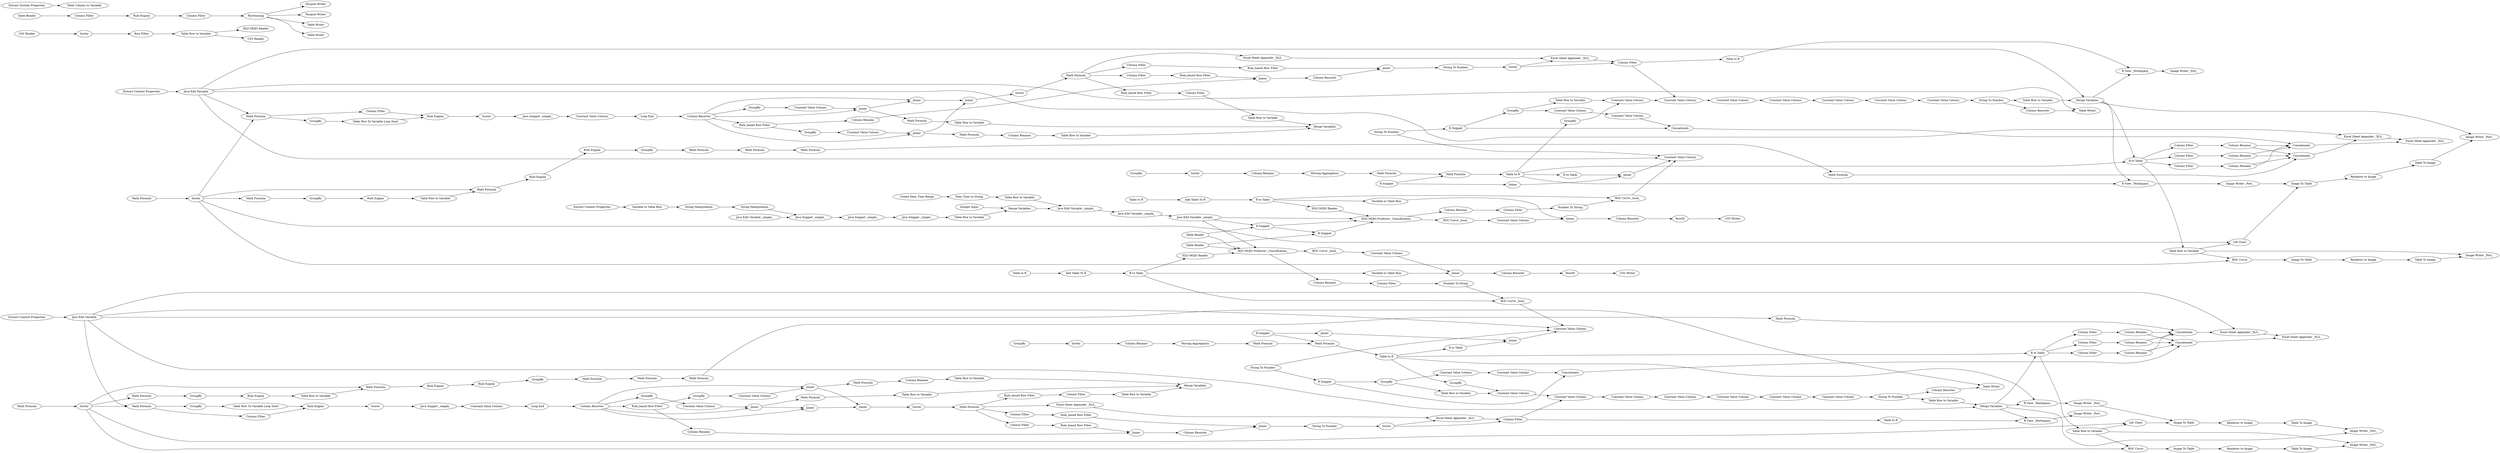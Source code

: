 digraph {
	"-2801992061465022944_281" [label="Constant Value Column"]
	"-7704749601118793519_288" [label="Column Filter"]
	"3506642840282491037_329" [label="Table Row to Variable"]
	"-8501202860466172455_266" [label="Column Rename"]
	"3506642840282491037_334" [label="Excel Sheet Appender _XLS_"]
	"-8501202860466172455_433" [label="Table Row to Variable"]
	"2946331360393798560_82" [label=RowID]
	"-3251805845436048269_229" [label=Joiner]
	"-2801992061465022944_432" [label="Excel Sheet Appender _XLS_"]
	"-2801992061465022944_428" [label="Table Row to Variable"]
	"-8501202860466172455_260" [label=GroupBy]
	"8450003606864099018_473" [label="H2O MOJO Reader"]
	"-8501202860466172455_265" [label="Column Filter"]
	"-8501202860466172455_428" [label="Table Row to Variable"]
	"-8958027007075052110_478" [label="R to Table"]
	"3506642840282491037_298" [label=GroupBy]
	"-8501202860466172455_218" [label="Java Edit Variable"]
	"-7704749601118793519_286" [label="Table Row To Variable Loop Start"]
	"-8501202860466172455_431" [label="Excel Sheet Appender _XLS_"]
	"-2801992061465022944_427" [label="Table Row to Variable"]
	"-8501202860466172455_305" [label="Constant Value Column"]
	"-2224689117754928758_224" [label="Math Formula"]
	"-8501202860466172455_129" [label=Sorter]
	"-8501202860466172455_217" [label="Extract Context Properties"]
	"3506642840282491037_330" [label="Table Row to Variable"]
	"8450003606864099018_472" [label="Table Row to Variable"]
	"-8501202860466172455_236" [label="Math Formula"]
	"-2303279417313783169_69" [label="Parquet Writer"]
	"3506642840282491037_301" [label=Joiner]
	"-2801992061465022944_219" [label="R Snippet"]
	"-7704749601118793519_318" [label="Constant Value Column"]
	"-8501202860466172455_299" [label="Constant Value Column"]
	"-2801992061465022944_249" [label=GroupBy]
	"-8501202860466172455_303" [label="R View _Workspace_"]
	"-7704749601118793519_305" [label="Column Filter"]
	"-2801992061465022944_423" [label="Column Resorter"]
	"-2224689117754928758_222" [label="Moving Aggregation"]
	"3506642840282491037_287" [label="Rule Engine"]
	"-8501202860466172455_267" [label="Column Rename"]
	"-8501202860466172455_423" [label="Column Resorter"]
	"-2801992061465022944_305" [label="Constant Value Column"]
	"-2801992061465022944_174" [label="Table Writer"]
	"3392373713675920894_54" [label="Java Snippet _simple_"]
	"-8501202860466172455_241" [label="Image To Table"]
	"-8501202860466172455_254" [label="Math Formula"]
	"2946331360393798560_75" [label="H2O MOJO Reader"]
	"-2801992061465022944_425" [label=Concatenate]
	"-8501202860466172455_281" [label="Constant Value Column"]
	"2946331360393798560_478" [label="R to Table"]
	"-2801992061465022944_426" [label="String To Number"]
	"-8501202860466172455_149" [label="ROC Curve _local_"]
	"-2801992061465022944_257" [label="Math Formula"]
	"-2801992061465022944_232" [label="Merge Variables"]
	"-8958027007075052110_79" [label=Joiner]
	"-2224689117754928758_221" [label=Sorter]
	"-2303279417313783169_74" [label="Column Filter"]
	"-2801992061465022944_245" [label="Renderer to Image"]
	"-2801992061465022944_256" [label="Math Formula"]
	"-7704749601118793519_330" [label="Table Row to Variable"]
	"2946331360393798560_469" [label="ROC Curve _local_"]
	"-2801992061465022944_279" [label="Constant Value Column"]
	"2946331360393798560_79" [label=Joiner]
	"-8501202860466172455_180" [label=GroupBy]
	"3506642840282491037_311" [label="Column Filter"]
	"-8501202860466172455_275" [label=GroupBy]
	"-2224689117754928758_230" [label="R to Table"]
	"-7704749601118793519_326" [label="Column Rename"]
	"3506642840282491037_327" [label=Joiner]
	"-2801992061465022944_254" [label="Math Formula"]
	"-7704749601118793519_299" [label="Constant Value Column"]
	"-8958027007075052110_470" [label="Number To String"]
	"8450003606864099018_394" [label="Java Edit Variable _simple_"]
	"-8958027007075052110_81" [label="Column Resorter"]
	"3506642840282491037_299" [label="Constant Value Column"]
	"3506642840282491037_331" [label="Table Row to Variable"]
	"-2801992061465022944_266" [label="Column Rename"]
	"-8958027007075052110_469" [label="ROC Curve _local_"]
	"-8501202860466172455_429" [label="String To Number"]
	"-2303279417313783169_70" [label="Parquet Writer"]
	"-2801992061465022944_255" [label="Math Formula"]
	"-2801992061465022944_304" [label="Image Writer _Port_"]
	"-2801992061465022944_261" [label="Rule Engine"]
	"-8958027007075052110_465" [label="Column Filter"]
	"-3251805845436048269_220" [label=GroupBy]
	"-8501202860466172455_302" [label="Constant Value Column"]
	"3506642840282491037_283" [label="Math Formula"]
	"2946331360393798560_80" [label="Constant Value Column"]
	"3506642840282491037_229" [label="Java Snippet _simple_"]
	"-2224689117754928758_169" [label="Constant Value Column"]
	"-2801992061465022944_267" [label="Column Rename"]
	"-8501202860466172455_263" [label="Column Filter"]
	"-2801992061465022944_237" [label="R to Table"]
	"8450003606864099018_6" [label="Create Date_Time Range"]
	"-7704749601118793519_295" [label=Sorter]
	"-2801992061465022944_252" [label="Rule Engine"]
	"3506642840282491037_295" [label=Sorter]
	"8450003606864099018_497" [label="Java Edit Variable _simple_"]
	"3506642840282491037_289" [label=Scorer]
	"3392373713675920894_52" [label="Java Snippet _simple_"]
	"-7704749601118793519_329" [label="Table Row to Variable"]
	"-2801992061465022944_127" [label="Image Writer _Port_"]
	"3506642840282491037_321" [label=Joiner]
	"-7704749601118793519_334" [label="Excel Sheet Appender _XLS_"]
	"-2224689117754928758_170" [label=Joiner]
	"-2801992061465022944_241" [label="Image To Table"]
	"3506642840282491037_326" [label="Column Rename"]
	"3392373713675920894_46" [label="Java Snippet _simple_"]
	"2946331360393798560_467" [label="H2O MOJO Predictor _Classification_"]
	"-8501202860466172455_248" [label="Math Formula"]
	"2946331360393798560_88" [label="Column Rename"]
	"-2801992061465022944_263" [label="Column Filter"]
	"8450003606864099018_26" [label="Table Row to Variable"]
	"-8501202860466172455_255" [label="Math Formula"]
	"-7704749601118793519_315" [label=Sorter]
	"-2801992061465022944_240" [label="Image Writer _Port_"]
	"3506642840282491037_303" [label="Math Formula"]
	"-8501202860466172455_432" [label="Excel Sheet Appender _XLS_"]
	"-8958027007075052110_82" [label=RowID]
	"2946331360393798560_85" [label="CSV Writer"]
	"-7704749601118793519_303" [label="Math Formula"]
	"-2224689117754928758_223" [label="Column Rename"]
	"3506642840282491037_312" [label=Joiner]
	"-7704749601118793519_289" [label=Scorer]
	"-2801992061465022944_264" [label="Column Filter"]
	"-7704749601118793519_304" [label="Rule_based Row Filter"]
	"3506642840282491037_308" [label="Rule_based Row Filter"]
	"-2801992061465022944_243" [label="Table To Image"]
	"-2801992061465022944_253" [label="Rule Engine"]
	"3506642840282491037_291" [label="Constant Value Column"]
	"-8501202860466172455_257" [label="Math Formula"]
	"8450003606864099018_392" [label="R Snippet"]
	"2946331360393798560_470" [label="Number To String"]
	"-2801992061465022944_277" [label="Constant Value Column"]
	"8450003606864099018_64" [label="Table Reader"]
	"-3251805845436048269_225" [label="Math Formula"]
	"-8501202860466172455_252" [label="Rule Engine"]
	"-2801992061465022944_242" [label="Renderer to Image"]
	"-2303279417313783169_64" [label="Table Writer"]
	"-8501202860466172455_240" [label="Image Writer _Port_"]
	"3392373713675920894_7" [label="Extract System Properties"]
	"3506642840282491037_328" [label="Column Resorter"]
	"-8501202860466172455_278" [label=Concatenate]
	"-8501202860466172455_127" [label="Image Writer _Port_"]
	"-8501202860466172455_268" [label="Column Rename"]
	"-2224689117754928758_225" [label="Math Formula"]
	"3506642840282491037_319" [label=Joiner]
	"-8958027007075052110_75" [label="H2O MOJO Reader"]
	"-7704749601118793519_317" [label="Column Filter"]
	"-8958027007075052110_476" [label="Add Table To R"]
	"3506642840282491037_305" [label="Column Filter"]
	"-3251805845436048269_230" [label="R to Table"]
	"-7704749601118793519_293" [label="Column Resorter"]
	"-2801992061465022944_431" [label="Excel Sheet Appender _XLS_"]
	"3506642840282491037_297" [label="Math Formula"]
	"-2801992061465022944_302" [label="Constant Value Column"]
	"-2801992061465022944_429" [label="String To Number"]
	"3506642840282491037_325" [label="Column Rename"]
	"-8501202860466172455_253" [label="Rule Engine"]
	"-7704749601118793519_310" [label="Rule_based Row Filter"]
	"3506642840282491037_304" [label="Rule_based Row Filter"]
	"3506642840282491037_309" [label="Column Filter"]
	"2946331360393798560_477" [label="Table to R"]
	"-2801992061465022944_300" [label="Constant Value Column"]
	"-8501202860466172455_277" [label="Constant Value Column"]
	"3506642840282491037_333" [label="Excel Sheet Appender _XLS_"]
	"-7704749601118793519_283" [label="Math Formula"]
	"-2801992061465022944_434" [label=Concatenate]
	"-2801992061465022944_129" [label=Sorter]
	"-8958027007075052110_477" [label="Table to R"]
	"3506642840282491037_323" [label="Math Formula"]
	"-3251805845436048269_222" [label="Moving Aggregation"]
	"-2303279417313783169_73" [label="Rule Engine"]
	"-2801992061465022944_180" [label=GroupBy]
	"-8501202860466172455_300" [label="Constant Value Column"]
	"8450003606864099018_391" [label="R Snippet"]
	"-2303279417313783169_65" [label="Table Writer"]
	"8450003606864099018_71" [label="Merge Variables"]
	"-3251805845436048269_170" [label=Joiner]
	"3506642840282491037_322" [label="Rule_based Row Filter"]
	"8450003606864099018_86" [label="CSV Reader"]
	"-2801992061465022944_247" [label="ROC Curve"]
	"3392373713675920894_48" [label="String Manipulation"]
	"3506642840282491037_317" [label="Column Filter"]
	"-7704749601118793519_320" [label=GroupBy]
	"-8958027007075052110_73" [label="Variable to Table Row"]
	"-8501202860466172455_425" [label=Concatenate]
	"-8958027007075052110_88" [label="Column Rename"]
	"8450003606864099018_63" [label="Table Reader"]
	"-7704749601118793519_301" [label=Joiner]
	"3392373713675920894_3" [label="Extract Context Properties"]
	"-3251805845436048269_221" [label=Sorter]
	"3506642840282491037_286" [label="Table Row To Variable Loop Start"]
	"-7704749601118793519_328" [label="Column Resorter"]
	"-2801992061465022944_430" [label="Table Row to Variable"]
	"-2801992061465022944_278" [label=Concatenate]
	"-3251805845436048269_219" [label="R Snippet"]
	"-8501202860466172455_426" [label="String To Number"]
	"-3251805845436048269_224" [label="Math Formula"]
	"3506642840282491037_285" [label=GroupBy]
	"-2224689117754928758_219" [label="R Snippet"]
	"-8501202860466172455_264" [label="Column Filter"]
	"-8501202860466172455_245" [label="Renderer to Image"]
	"-7704749601118793519_322" [label="Rule_based Row Filter"]
	"-7704749601118793519_308" [label="Rule_based Row Filter"]
	"-8501202860466172455_249" [label=GroupBy]
	"-7704749601118793519_287" [label="Rule Engine"]
	"-2801992061465022944_236" [label="Math Formula"]
	"3506642840282491037_315" [label=Sorter]
	"-8501202860466172455_430" [label="Table Row to Variable"]
	"-2801992061465022944_303" [label="R View _Workspace_"]
	"-2801992061465022944_260" [label=GroupBy]
	"-8501202860466172455_219" [label="R Snippet"]
	"2946331360393798560_73" [label="Variable to Table Row"]
	"-2303279417313783169_71" [label="Table Reader"]
	"-8501202860466172455_279" [label="Constant Value Column"]
	"-7704749601118793519_300" [label=Joiner]
	"-8501202860466172455_228" [label="R View _Workspace_"]
	"3392373713675920894_47" [label="String Manipulation"]
	"3506642840282491037_293" [label="Column Resorter"]
	"-8501202860466172455_247" [label="ROC Curve"]
	"-7704749601118793519_292" [label="Loop End"]
	"-2801992061465022944_248" [label="Math Formula"]
	"-8501202860466172455_427" [label="Table Row to Variable"]
	"-2801992061465022944_149" [label="ROC Curve _local_"]
	"-8501202860466172455_306" [label="Constant Value Column"]
	"-8501202860466172455_246" [label="Table To Image"]
	"-8501202860466172455_227" [label="Table to R"]
	"-7704749601118793519_333" [label="Excel Sheet Appender _XLS_"]
	"-2801992061465022944_228" [label="R View _Workspace_"]
	"-8501202860466172455_301" [label="Constant Value Column"]
	"3392373713675920894_53" [label="Table Row to Variable"]
	"-7704749601118793519_298" [label=GroupBy]
	"-2801992061465022944_244" [label="Image To Table"]
	"3506642840282491037_320" [label=GroupBy]
	"-2801992061465022944_218" [label="Java Edit Variable"]
	"-8501202860466172455_232" [label="Merge Variables"]
	"-2801992061465022944_433" [label="Table Row to Variable"]
	"-8958027007075052110_80" [label="Constant Value Column"]
	"-2801992061465022944_306" [label="Constant Value Column"]
	"-8501202860466172455_261" [label="Rule Engine"]
	"3506642840282491037_332" [label="String To Number"]
	"3392373713675920894_51" [label="Table Column to Variable"]
	"-2801992061465022944_268" [label="Column Rename"]
	"-8501202860466172455_434" [label=Concatenate]
	"8450003606864099018_25" [label="Date_Time to String"]
	"-2801992061465022944_146" [label="Image Writer _Port_"]
	"-7704749601118793519_307" [label="Merge Variables"]
	"-2801992061465022944_143" [label="Lift Chart"]
	"8450003606864099018_87" [label=Sorter]
	"-7704749601118793519_309" [label="Column Filter"]
	"-7704749601118793519_332" [label="String To Number"]
	"-7704749601118793519_291" [label="Constant Value Column"]
	"-8501202860466172455_243" [label="Table To Image"]
	"3392373713675920894_55" [label="Java Edit Variable _simple_"]
	"-2801992061465022944_301" [label="Constant Value Column"]
	"3506642840282491037_307" [label="Merge Variables"]
	"-3251805845436048269_223" [label="Column Rename"]
	"-7704749601118793519_285" [label=GroupBy]
	"-2303279417313783169_67" [label=Partitioning]
	"-8501202860466172455_146" [label="Image Writer _Port_"]
	"-2224689117754928758_229" [label=Joiner]
	"-2224689117754928758_220" [label=GroupBy]
	"-7704749601118793519_311" [label="Column Filter"]
	"-7704749601118793519_325" [label="Column Rename"]
	"-7704749601118793519_312" [label=Joiner]
	"-2801992061465022944_227" [label="Table to R"]
	"-8958027007075052110_85" [label="CSV Writer"]
	"-3251805845436048269_169" [label="Constant Value Column"]
	"3392373713675920894_50" [label="Variable to Table Row"]
	"-2224689117754928758_227" [label="Table to R"]
	"-2801992061465022944_265" [label="Column Filter"]
	"8450003606864099018_471" [label="Row Filter"]
	"-8501202860466172455_242" [label="Renderer to Image"]
	"-8501202860466172455_237" [label="R to Table"]
	"-3251805845436048269_227" [label="Table to R"]
	"-7704749601118793519_297" [label="Math Formula"]
	"-7704749601118793519_321" [label=Joiner]
	"8450003606864099018_474" [label="CSV Reader"]
	"-2801992061465022944_299" [label="Constant Value Column"]
	"-7704749601118793519_327" [label=Joiner]
	"-2801992061465022944_275" [label=GroupBy]
	"-2303279417313783169_72" [label="Column Filter"]
	"-8958027007075052110_467" [label="H2O MOJO Predictor _Classification_"]
	"3506642840282491037_310" [label="Rule_based Row Filter"]
	"3506642840282491037_292" [label="Loop End"]
	"3506642840282491037_318" [label="Constant Value Column"]
	"2946331360393798560_476" [label="Add Table To R"]
	"-2801992061465022944_258" [label="Math Formula"]
	"3506642840282491037_288" [label="Column Filter"]
	"3506642840282491037_300" [label=Joiner]
	"-8501202860466172455_244" [label="Image To Table"]
	"-8501202860466172455_258" [label="Math Formula"]
	"-8501202860466172455_256" [label="Math Formula"]
	"-8501202860466172455_143" [label="Lift Chart"]
	"-7704749601118793519_319" [label=Joiner]
	"-7704749601118793519_323" [label="Math Formula"]
	"-7704749601118793519_331" [label="Table Row to Variable"]
	"2946331360393798560_81" [label="Column Resorter"]
	"-2801992061465022944_217" [label="Extract Context Properties"]
	"2946331360393798560_465" [label="Column Filter"]
	"8450003606864099018_498" [label="Java Edit Variable _simple_"]
	"-8501202860466172455_304" [label="Image Writer _Port_"]
	"-7704749601118793519_229" [label="Java Snippet _simple_"]
	"8450003606864099018_67" [label="Integer Input"]
	"-8501202860466172455_174" [label="Table Writer"]
	"-2801992061465022944_246" [label="Table To Image"]
	"3392373713675920894_50" -> "3392373713675920894_48"
	"-7704749601118793519_298" -> "-7704749601118793519_299"
	"8450003606864099018_472" -> "8450003606864099018_474"
	"-3251805845436048269_229" -> "-3251805845436048269_169"
	"-8501202860466172455_232" -> "-8501202860466172455_303"
	"3392373713675920894_46" -> "3392373713675920894_52"
	"-8958027007075052110_82" -> "-8958027007075052110_85"
	"-2801992061465022944_267" -> "-2801992061465022944_425"
	"-2801992061465022944_430" -> "-2801992061465022944_240"
	"-7704749601118793519_304" -> "-7704749601118793519_305"
	"3506642840282491037_334" -> "3506642840282491037_333"
	"3506642840282491037_287" -> "3506642840282491037_289"
	"3392373713675920894_53" -> "8450003606864099018_71"
	"-7704749601118793519_293" -> "-7704749601118793519_298"
	"-2303279417313783169_67" -> "-2303279417313783169_64"
	"-7704749601118793519_319" -> "-7704749601118793519_321"
	"3506642840282491037_315" -> "3506642840282491037_333"
	"3392373713675920894_47" -> "3392373713675920894_46"
	"-7704749601118793519_315" -> "-7704749601118793519_333"
	"3506642840282491037_315" -> "3506642840282491037_317"
	"-7704749601118793519_293" -> "-7704749601118793519_319"
	"-8501202860466172455_299" -> "-8501202860466172455_300"
	"-7704749601118793519_315" -> "-7704749601118793519_317"
	"-8501202860466172455_129" -> "-8501202860466172455_258"
	"-7704749601118793519_317" -> "-2801992061465022944_299"
	"8450003606864099018_64" -> "8450003606864099018_392"
	"-7704749601118793519_293" -> "-7704749601118793519_322"
	"3506642840282491037_331" -> "3506642840282491037_307"
	"8450003606864099018_64" -> "-8958027007075052110_467"
	"3506642840282491037_323" -> "3506642840282491037_325"
	"3392373713675920894_54" -> "3392373713675920894_53"
	"-7704749601118793519_301" -> "-7704749601118793519_300"
	"-3251805845436048269_227" -> "-8501202860466172455_228"
	"-8501202860466172455_248" -> "-8501202860466172455_252"
	"3506642840282491037_283" -> "3506642840282491037_288"
	"-2801992061465022944_252" -> "-2801992061465022944_253"
	"2946331360393798560_73" -> "2946331360393798560_79"
	"-7704749601118793519_312" -> "-7704749601118793519_332"
	"8450003606864099018_497" -> "-8958027007075052110_467"
	"-2801992061465022944_263" -> "-2801992061465022944_267"
	"-8501202860466172455_261" -> "-8501202860466172455_427"
	"-2303279417313783169_72" -> "-2303279417313783169_73"
	"-8501202860466172455_305" -> "-8501202860466172455_306"
	"8450003606864099018_63" -> "8450003606864099018_391"
	"-7704749601118793519_297" -> "-7704749601118793519_311"
	"-2801992061465022944_228" -> "-2801992061465022944_127"
	"8450003606864099018_25" -> "8450003606864099018_26"
	"3506642840282491037_312" -> "3506642840282491037_332"
	"-2801992061465022944_129" -> "-2801992061465022944_248"
	"-8958027007075052110_88" -> "-8958027007075052110_465"
	"-8501202860466172455_218" -> "-3251805845436048269_169"
	"-8501202860466172455_430" -> "-8501202860466172455_247"
	"-8958027007075052110_465" -> "-8958027007075052110_470"
	"-8501202860466172455_265" -> "-8501202860466172455_266"
	"-2801992061465022944_237" -> "-2801992061465022944_430"
	"-8501202860466172455_258" -> "-8501202860466172455_260"
	"-8501202860466172455_303" -> "-8501202860466172455_304"
	"-2801992061465022944_266" -> "-2801992061465022944_425"
	"-8958027007075052110_81" -> "-8958027007075052110_82"
	"-2801992061465022944_433" -> "-2801992061465022944_281"
	"3392373713675920894_52" -> "3392373713675920894_54"
	"-2303279417313783169_74" -> "-2303279417313783169_67"
	"-7704749601118793519_309" -> "-7704749601118793519_308"
	"-2224689117754928758_229" -> "-2224689117754928758_169"
	"-8501202860466172455_241" -> "-8501202860466172455_242"
	"-8501202860466172455_127" -> "-8501202860466172455_244"
	"-7704749601118793519_229" -> "-7704749601118793519_291"
	"-7704749601118793519_288" -> "-7704749601118793519_287"
	"-7704749601118793519_322" -> "-7704749601118793519_326"
	"-8501202860466172455_228" -> "-8501202860466172455_127"
	"-2801992061465022944_258" -> "-2801992061465022944_260"
	"-2801992061465022944_261" -> "-2801992061465022944_427"
	"3506642840282491037_332" -> "3506642840282491037_315"
	"-8501202860466172455_426" -> "-3251805845436048269_169"
	"3392373713675920894_3" -> "3392373713675920894_50"
	"-8501202860466172455_245" -> "-8501202860466172455_246"
	"-2801992061465022944_219" -> "-2801992061465022944_278"
	"-2801992061465022944_253" -> "-2801992061465022944_249"
	"-2224689117754928758_225" -> "-2224689117754928758_227"
	"-8501202860466172455_263" -> "-8501202860466172455_267"
	"-2801992061465022944_306" -> "-2801992061465022944_301"
	"8450003606864099018_394" -> "8450003606864099018_498"
	"-2801992061465022944_277" -> "-2801992061465022944_278"
	"-2801992061465022944_143" -> "-2801992061465022944_244"
	"3506642840282491037_297" -> "3506642840282491037_334"
	"-2801992061465022944_237" -> "-2801992061465022944_264"
	"-2801992061465022944_430" -> "-2801992061465022944_247"
	"3506642840282491037_285" -> "3506642840282491037_286"
	"-2801992061465022944_227" -> "-2801992061465022944_303"
	"-8501202860466172455_219" -> "-8501202860466172455_278"
	"-2801992061465022944_264" -> "-2801992061465022944_268"
	"3506642840282491037_288" -> "3506642840282491037_287"
	"-2801992061465022944_236" -> "-2801992061465022944_129"
	"-2801992061465022944_129" -> "-7704749601118793519_283"
	"-8501202860466172455_143" -> "-8501202860466172455_244"
	"3506642840282491037_304" -> "3506642840282491037_305"
	"-8958027007075052110_478" -> "-2801992061465022944_149"
	"-8958027007075052110_73" -> "-8958027007075052110_79"
	"-7704749601118793519_301" -> "-7704749601118793519_303"
	"-2224689117754928758_227" -> "-2801992061465022944_228"
	"-8958027007075052110_80" -> "-8958027007075052110_79"
	"-3251805845436048269_227" -> "-8501202860466172455_237"
	"-8501202860466172455_301" -> "-8501202860466172455_302"
	"3506642840282491037_283" -> "3506642840282491037_285"
	"-7704749601118793519_289" -> "-7704749601118793519_229"
	"3506642840282491037_333" -> "3506642840282491037_317"
	"8450003606864099018_471" -> "8450003606864099018_472"
	"-8958027007075052110_477" -> "-8958027007075052110_476"
	"8450003606864099018_391" -> "8450003606864099018_392"
	"-2801992061465022944_266" -> "-2801992061465022944_434"
	"-2801992061465022944_430" -> "-2801992061465022944_143"
	"-2801992061465022944_428" -> "-2801992061465022944_232"
	"-7704749601118793519_286" -> "-7704749601118793519_287"
	"3506642840282491037_297" -> "3506642840282491037_309"
	"-8958027007075052110_79" -> "-8958027007075052110_81"
	"2946331360393798560_469" -> "2946331360393798560_80"
	"-7704749601118793519_326" -> "-7704749601118793519_327"
	"3506642840282491037_321" -> "3506642840282491037_295"
	"-2801992061465022944_248" -> "-2801992061465022944_252"
	"-8501202860466172455_249" -> "-8501202860466172455_255"
	"-2801992061465022944_218" -> "-7704749601118793519_283"
	"-2801992061465022944_218" -> "-2224689117754928758_169"
	"-2801992061465022944_423" -> "-2801992061465022944_174"
	"3506642840282491037_309" -> "3506642840282491037_308"
	"-2224689117754928758_220" -> "-2224689117754928758_221"
	"-2801992061465022944_260" -> "-2801992061465022944_261"
	"-2801992061465022944_434" -> "-2801992061465022944_431"
	"-7704749601118793519_329" -> "-7704749601118793519_307"
	"-3251805845436048269_223" -> "-3251805845436048269_222"
	"-7704749601118793519_292" -> "-7704749601118793519_293"
	"-8958027007075052110_469" -> "-8958027007075052110_80"
	"-2801992061465022944_268" -> "-2801992061465022944_425"
	"-8501202860466172455_266" -> "-8501202860466172455_425"
	"-7704749601118793519_305" -> "-7704749601118793519_330"
	"-2801992061465022944_302" -> "-2801992061465022944_429"
	"-8501202860466172455_264" -> "-8501202860466172455_268"
	"-7704749601118793519_287" -> "-7704749601118793519_289"
	"2946331360393798560_478" -> "2946331360393798560_73"
	"-2801992061465022944_257" -> "-2801992061465022944_434"
	"3506642840282491037_319" -> "3506642840282491037_321"
	"-7704749601118793519_332" -> "-7704749601118793519_315"
	"2946331360393798560_476" -> "2946331360393798560_478"
	"-8501202860466172455_252" -> "-8501202860466172455_253"
	"3506642840282491037_329" -> "3506642840282491037_307"
	"8450003606864099018_86" -> "8450003606864099018_87"
	"-8501202860466172455_219" -> "-8501202860466172455_275"
	"3506642840282491037_326" -> "3506642840282491037_327"
	"-8501202860466172455_236" -> "-8501202860466172455_129"
	"2946331360393798560_88" -> "2946331360393798560_465"
	"3506642840282491037_320" -> "3506642840282491037_318"
	"-8501202860466172455_237" -> "-8501202860466172455_264"
	"3506642840282491037_330" -> "3506642840282491037_307"
	"-8501202860466172455_268" -> "-8501202860466172455_425"
	"-8501202860466172455_429" -> "-8501202860466172455_423"
	"-7704749601118793519_303" -> "-7704749601118793519_329"
	"-7704749601118793519_320" -> "-7704749601118793519_318"
	"-7704749601118793519_323" -> "-7704749601118793519_325"
	"-8501202860466172455_218" -> "-8501202860466172455_431"
	"-8958027007075052110_467" -> "-8958027007075052110_88"
	"-8501202860466172455_257" -> "-8501202860466172455_434"
	"-2224689117754928758_219" -> "-2224689117754928758_170"
	"-2224689117754928758_227" -> "-2801992061465022944_237"
	"-8501202860466172455_253" -> "-8501202860466172455_249"
	"-8501202860466172455_218" -> "-8501202860466172455_232"
	"-2801992061465022944_267" -> "-2801992061465022944_434"
	"-2801992061465022944_275" -> "-2801992061465022944_433"
	"3392373713675920894_7" -> "3392373713675920894_51"
	"2946331360393798560_467" -> "2946331360393798560_469"
	"-8501202860466172455_217" -> "-8501202860466172455_218"
	"-2801992061465022944_232" -> "-2801992061465022944_228"
	"-3251805845436048269_220" -> "-3251805845436048269_221"
	"-8501202860466172455_129" -> "3506642840282491037_283"
	"-3251805845436048269_225" -> "-3251805845436048269_227"
	"2946331360393798560_467" -> "2946331360393798560_88"
	"8450003606864099018_26" -> "8450003606864099018_394"
	"-7704749601118793519_317" -> "-2801992061465022944_227"
	"3506642840282491037_310" -> "3506642840282491037_327"
	"2946331360393798560_478" -> "-8501202860466172455_149"
	"-8501202860466172455_255" -> "-8501202860466172455_254"
	"8450003606864099018_498" -> "8450003606864099018_497"
	"-8501202860466172455_129" -> "-8501202860466172455_143"
	"-2801992061465022944_218" -> "-2801992061465022944_431"
	"-7704749601118793519_295" -> "-7704749601118793519_297"
	"-7704749601118793519_310" -> "-7704749601118793519_327"
	"-2224689117754928758_170" -> "-2224689117754928758_229"
	"8450003606864099018_472" -> "8450003606864099018_473"
	"-8958027007075052110_476" -> "-8958027007075052110_478"
	"-2224689117754928758_227" -> "-2224689117754928758_230"
	"-8501202860466172455_254" -> "-8501202860466172455_256"
	"-7704749601118793519_297" -> "-7704749601118793519_334"
	"-3251805845436048269_227" -> "-8501202860466172455_180"
	"3506642840282491037_293" -> "3506642840282491037_298"
	"-2801992061465022944_180" -> "-2801992061465022944_281"
	"-8501202860466172455_266" -> "-8501202860466172455_434"
	"-8501202860466172455_433" -> "-8501202860466172455_281"
	"3506642840282491037_311" -> "3506642840282491037_310"
	"-8501202860466172455_277" -> "-8501202860466172455_278"
	"-2801992061465022944_247" -> "-2801992061465022944_241"
	"-2801992061465022944_218" -> "-2801992061465022944_174"
	"2946331360393798560_470" -> "-8501202860466172455_149"
	"-8501202860466172455_227" -> "-8501202860466172455_303"
	"3506642840282491037_297" -> "3506642840282491037_311"
	"-2801992061465022944_241" -> "-2801992061465022944_242"
	"-8501202860466172455_247" -> "-8501202860466172455_241"
	"8450003606864099018_71" -> "8450003606864099018_394"
	"2946331360393798560_79" -> "2946331360393798560_81"
	"3506642840282491037_295" -> "3506642840282491037_297"
	"-8501202860466172455_275" -> "-8501202860466172455_433"
	"3506642840282491037_328" -> "3506642840282491037_312"
	"-2801992061465022944_246" -> "-2801992061465022944_146"
	"-2801992061465022944_237" -> "-2801992061465022944_265"
	"-2801992061465022944_249" -> "-2801992061465022944_255"
	"-2801992061465022944_244" -> "-2801992061465022944_245"
	"-8501202860466172455_246" -> "-8501202860466172455_146"
	"3392373713675920894_48" -> "3392373713675920894_47"
	"3506642840282491037_327" -> "3506642840282491037_328"
	"-8501202860466172455_260" -> "-8501202860466172455_261"
	"-8501202860466172455_268" -> "-8501202860466172455_434"
	"3506642840282491037_322" -> "3506642840282491037_320"
	"3506642840282491037_318" -> "3506642840282491037_319"
	"-2801992061465022944_245" -> "-2801992061465022944_246"
	"8450003606864099018_87" -> "8450003606864099018_471"
	"-3251805845436048269_219" -> "-3251805845436048269_170"
	"3506642840282491037_297" -> "3506642840282491037_304"
	"-8958027007075052110_75" -> "-8958027007075052110_467"
	"2946331360393798560_75" -> "2946331360393798560_467"
	"-7704749601118793519_318" -> "-7704749601118793519_319"
	"-3251805845436048269_222" -> "-3251805845436048269_224"
	"-2801992061465022944_426" -> "-2801992061465022944_219"
	"-8501202860466172455_129" -> "-8501202860466172455_247"
	"3506642840282491037_308" -> "3506642840282491037_312"
	"8450003606864099018_392" -> "2946331360393798560_467"
	"-8501202860466172455_302" -> "-8501202860466172455_429"
	"-7704749601118793519_330" -> "-7704749601118793519_307"
	"3506642840282491037_299" -> "3506642840282491037_301"
	"8450003606864099018_391" -> "2946331360393798560_467"
	"3506642840282491037_293" -> "3506642840282491037_300"
	"-8501202860466172455_242" -> "-8501202860466172455_243"
	"-8501202860466172455_232" -> "-8501202860466172455_146"
	"-8501202860466172455_431" -> "-8501202860466172455_432"
	"-2303279417313783169_67" -> "-2303279417313783169_65"
	"-2801992061465022944_303" -> "-2801992061465022944_304"
	"3506642840282491037_229" -> "3506642840282491037_291"
	"3506642840282491037_292" -> "3506642840282491037_293"
	"-8501202860466172455_237" -> "-8501202860466172455_265"
	"8450003606864099018_63" -> "-8958027007075052110_467"
	"2946331360393798560_82" -> "2946331360393798560_85"
	"-7704749601118793519_319" -> "-7704749601118793519_323"
	"-3251805845436048269_230" -> "-3251805845436048269_229"
	"3506642840282491037_298" -> "3506642840282491037_299"
	"-2801992061465022944_129" -> "-2801992061465022944_258"
	"-8501202860466172455_243" -> "-8501202860466172455_240"
	"-8501202860466172455_430" -> "-8501202860466172455_143"
	"-8958027007075052110_467" -> "-8958027007075052110_469"
	"-2801992061465022944_254" -> "-2801992061465022944_256"
	"-2801992061465022944_237" -> "-2801992061465022944_263"
	"-2224689117754928758_227" -> "-2801992061465022944_180"
	"3506642840282491037_293" -> "3506642840282491037_322"
	"-2801992061465022944_299" -> "-2801992061465022944_300"
	"-2801992061465022944_265" -> "-2801992061465022944_266"
	"3506642840282491037_301" -> "3506642840282491037_303"
	"-7704749601118793519_328" -> "-7704749601118793519_312"
	"2946331360393798560_81" -> "2946331360393798560_82"
	"-2801992061465022944_127" -> "-2801992061465022944_244"
	"-2801992061465022944_281" -> "-2801992061465022944_299"
	"-2801992061465022944_217" -> "-2801992061465022944_218"
	"-2801992061465022944_242" -> "-2801992061465022944_243"
	"-2801992061465022944_232" -> "-2801992061465022944_303"
	"-2801992061465022944_129" -> "-2801992061465022944_143"
	"3506642840282491037_293" -> "3506642840282491037_319"
	"-3251805845436048269_224" -> "-3251805845436048269_225"
	"-8501202860466172455_267" -> "-8501202860466172455_425"
	"-8501202860466172455_180" -> "-8501202860466172455_281"
	"-2303279417313783169_71" -> "-2303279417313783169_72"
	"-7704749601118793519_308" -> "-7704749601118793519_312"
	"-8501202860466172455_232" -> "-8501202860466172455_228"
	"-8501202860466172455_149" -> "-3251805845436048269_169"
	"3506642840282491037_300" -> "3506642840282491037_321"
	"3506642840282491037_317" -> "-8501202860466172455_227"
	"-8958027007075052110_478" -> "-8958027007075052110_75"
	"-3251805845436048269_219" -> "-3251805845436048269_225"
	"3506642840282491037_319" -> "3506642840282491037_323"
	"3506642840282491037_325" -> "3506642840282491037_331"
	"-8501202860466172455_279" -> "-8501202860466172455_277"
	"-7704749601118793519_297" -> "-7704749601118793519_304"
	"3506642840282491037_301" -> "3506642840282491037_300"
	"-2801992061465022944_149" -> "-2224689117754928758_169"
	"-8501202860466172455_300" -> "-8501202860466172455_305"
	"-8501202860466172455_218" -> "3506642840282491037_283"
	"-7704749601118793519_333" -> "-7704749601118793519_317"
	"3506642840282491037_322" -> "3506642840282491037_326"
	"-7704749601118793519_283" -> "-7704749601118793519_285"
	"2946331360393798560_477" -> "2946331360393798560_476"
	"-2801992061465022944_429" -> "-2801992061465022944_428"
	"-7704749601118793519_331" -> "-7704749601118793519_307"
	"8450003606864099018_497" -> "2946331360393798560_467"
	"-2224689117754928758_224" -> "-2224689117754928758_225"
	"-8501202860466172455_218" -> "-8501202860466172455_174"
	"-2801992061465022944_268" -> "-2801992061465022944_434"
	"-2224689117754928758_223" -> "-2224689117754928758_222"
	"-7704749601118793519_285" -> "-7704749601118793519_286"
	"-8501202860466172455_430" -> "-8501202860466172455_240"
	"-2801992061465022944_279" -> "-2801992061465022944_277"
	"-7704749601118793519_321" -> "-7704749601118793519_295"
	"-8501202860466172455_278" -> "-8501202860466172455_425"
	"-2801992061465022944_300" -> "-2801992061465022944_305"
	"-2224689117754928758_219" -> "-2224689117754928758_225"
	"3506642840282491037_317" -> "-8501202860466172455_299"
	"-2801992061465022944_301" -> "-2801992061465022944_302"
	"-8501202860466172455_429" -> "-8501202860466172455_428"
	"-2801992061465022944_431" -> "-2801992061465022944_432"
	"-2224689117754928758_221" -> "-2224689117754928758_223"
	"-8501202860466172455_428" -> "-8501202860466172455_232"
	"-8501202860466172455_426" -> "-8501202860466172455_219"
	"-7704749601118793519_299" -> "-7704749601118793519_301"
	"3506642840282491037_286" -> "3506642840282491037_287"
	"-8501202860466172455_237" -> "-8501202860466172455_430"
	"3506642840282491037_303" -> "3506642840282491037_329"
	"-7704749601118793519_327" -> "-7704749601118793519_328"
	"2946331360393798560_465" -> "2946331360393798560_470"
	"-2303279417313783169_67" -> "-2303279417313783169_70"
	"-2801992061465022944_232" -> "-2801992061465022944_146"
	"-2224689117754928758_230" -> "-2224689117754928758_229"
	"3392373713675920894_55" -> "3392373713675920894_46"
	"2946331360393798560_80" -> "2946331360393798560_79"
	"-3251805845436048269_227" -> "-3251805845436048269_230"
	"-2303279417313783169_73" -> "-2303279417313783169_74"
	"-7704749601118793519_293" -> "-7704749601118793519_301"
	"8450003606864099018_497" -> "8450003606864099018_391"
	"-2801992061465022944_243" -> "-2801992061465022944_240"
	"-7704749601118793519_291" -> "-7704749601118793519_292"
	"-2801992061465022944_426" -> "-2224689117754928758_169"
	"-2801992061465022944_256" -> "-2801992061465022944_257"
	"8450003606864099018_67" -> "8450003606864099018_71"
	"3506642840282491037_289" -> "3506642840282491037_229"
	"-7704749601118793519_293" -> "-7704749601118793519_300"
	"3506642840282491037_293" -> "3506642840282491037_301"
	"2946331360393798560_478" -> "2946331360393798560_75"
	"-2801992061465022944_219" -> "-2801992061465022944_275"
	"-8501202860466172455_427" -> "-8501202860466172455_248"
	"-8501202860466172455_232" -> "-8501202860466172455_237"
	"-7704749601118793519_297" -> "-7704749601118793519_309"
	"-8501202860466172455_237" -> "-8501202860466172455_263"
	"-8501202860466172455_267" -> "-8501202860466172455_434"
	"-2303279417313783169_67" -> "-2303279417313783169_69"
	"-8501202860466172455_244" -> "-8501202860466172455_245"
	"3506642840282491037_305" -> "3506642840282491037_330"
	"-7704749601118793519_325" -> "-7704749601118793519_331"
	"-8501202860466172455_306" -> "-8501202860466172455_301"
	"-2801992061465022944_275" -> "-2801992061465022944_279"
	"-8501202860466172455_129" -> "-8501202860466172455_248"
	"-8501202860466172455_256" -> "-8501202860466172455_257"
	"-8501202860466172455_423" -> "-8501202860466172455_174"
	"-2801992061465022944_425" -> "-2801992061465022944_432"
	"-3251805845436048269_221" -> "-3251805845436048269_223"
	"-2801992061465022944_427" -> "-2801992061465022944_248"
	"-2801992061465022944_305" -> "-2801992061465022944_306"
	"-8501202860466172455_434" -> "-8501202860466172455_431"
	"-7704749601118793519_311" -> "-7704749601118793519_310"
	"-3251805845436048269_170" -> "-3251805845436048269_229"
	"-2801992061465022944_255" -> "-2801992061465022944_254"
	"-8958027007075052110_478" -> "-8958027007075052110_73"
	"-8501202860466172455_275" -> "-8501202860466172455_279"
	"-2801992061465022944_278" -> "-2801992061465022944_425"
	"-7704749601118793519_300" -> "-7704749601118793519_321"
	"-2801992061465022944_218" -> "-2801992061465022944_232"
	"-8501202860466172455_281" -> "-8501202860466172455_299"
	"-2801992061465022944_232" -> "-2801992061465022944_237"
	"-8501202860466172455_425" -> "-8501202860466172455_432"
	"-2801992061465022944_129" -> "-2801992061465022944_247"
	"-7704749601118793519_322" -> "-7704749601118793519_320"
	"-7704749601118793519_283" -> "-7704749601118793519_288"
	"-2801992061465022944_429" -> "-2801992061465022944_423"
	"8450003606864099018_6" -> "8450003606864099018_25"
	"-8958027007075052110_470" -> "-2801992061465022944_149"
	"-7704749601118793519_334" -> "-7704749601118793519_333"
	"-2224689117754928758_222" -> "-2224689117754928758_224"
	"3506642840282491037_291" -> "3506642840282491037_292"
	rankdir=LR
}
